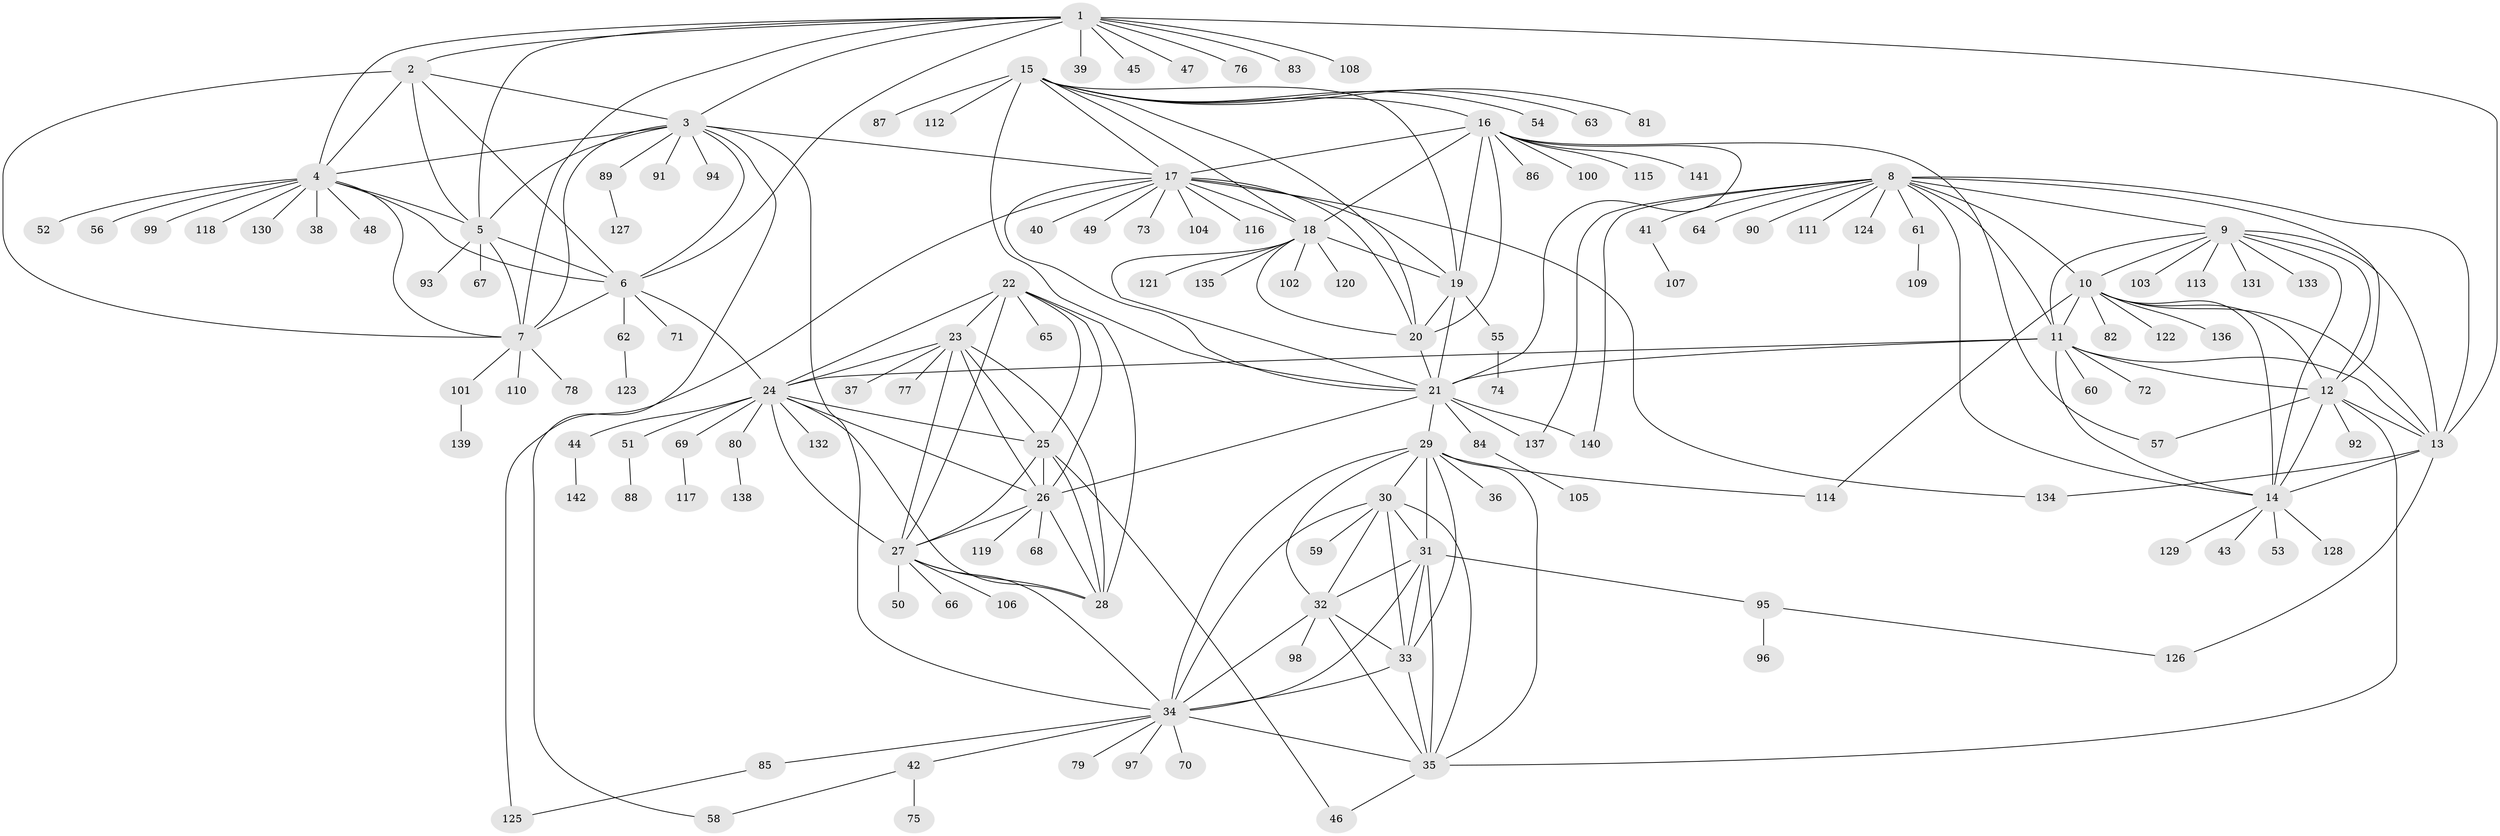 // Generated by graph-tools (version 1.1) at 2025/16/03/09/25 04:16:09]
// undirected, 142 vertices, 231 edges
graph export_dot {
graph [start="1"]
  node [color=gray90,style=filled];
  1;
  2;
  3;
  4;
  5;
  6;
  7;
  8;
  9;
  10;
  11;
  12;
  13;
  14;
  15;
  16;
  17;
  18;
  19;
  20;
  21;
  22;
  23;
  24;
  25;
  26;
  27;
  28;
  29;
  30;
  31;
  32;
  33;
  34;
  35;
  36;
  37;
  38;
  39;
  40;
  41;
  42;
  43;
  44;
  45;
  46;
  47;
  48;
  49;
  50;
  51;
  52;
  53;
  54;
  55;
  56;
  57;
  58;
  59;
  60;
  61;
  62;
  63;
  64;
  65;
  66;
  67;
  68;
  69;
  70;
  71;
  72;
  73;
  74;
  75;
  76;
  77;
  78;
  79;
  80;
  81;
  82;
  83;
  84;
  85;
  86;
  87;
  88;
  89;
  90;
  91;
  92;
  93;
  94;
  95;
  96;
  97;
  98;
  99;
  100;
  101;
  102;
  103;
  104;
  105;
  106;
  107;
  108;
  109;
  110;
  111;
  112;
  113;
  114;
  115;
  116;
  117;
  118;
  119;
  120;
  121;
  122;
  123;
  124;
  125;
  126;
  127;
  128;
  129;
  130;
  131;
  132;
  133;
  134;
  135;
  136;
  137;
  138;
  139;
  140;
  141;
  142;
  1 -- 2;
  1 -- 3;
  1 -- 4;
  1 -- 5;
  1 -- 6;
  1 -- 7;
  1 -- 13;
  1 -- 39;
  1 -- 45;
  1 -- 47;
  1 -- 76;
  1 -- 83;
  1 -- 108;
  2 -- 3;
  2 -- 4;
  2 -- 5;
  2 -- 6;
  2 -- 7;
  3 -- 4;
  3 -- 5;
  3 -- 6;
  3 -- 7;
  3 -- 17;
  3 -- 34;
  3 -- 58;
  3 -- 89;
  3 -- 91;
  3 -- 94;
  4 -- 5;
  4 -- 6;
  4 -- 7;
  4 -- 38;
  4 -- 48;
  4 -- 52;
  4 -- 56;
  4 -- 99;
  4 -- 118;
  4 -- 130;
  5 -- 6;
  5 -- 7;
  5 -- 67;
  5 -- 93;
  6 -- 7;
  6 -- 24;
  6 -- 62;
  6 -- 71;
  7 -- 78;
  7 -- 101;
  7 -- 110;
  8 -- 9;
  8 -- 10;
  8 -- 11;
  8 -- 12;
  8 -- 13;
  8 -- 14;
  8 -- 41;
  8 -- 61;
  8 -- 64;
  8 -- 90;
  8 -- 111;
  8 -- 124;
  8 -- 137;
  8 -- 140;
  9 -- 10;
  9 -- 11;
  9 -- 12;
  9 -- 13;
  9 -- 14;
  9 -- 103;
  9 -- 113;
  9 -- 131;
  9 -- 133;
  10 -- 11;
  10 -- 12;
  10 -- 13;
  10 -- 14;
  10 -- 82;
  10 -- 114;
  10 -- 122;
  10 -- 136;
  11 -- 12;
  11 -- 13;
  11 -- 14;
  11 -- 21;
  11 -- 24;
  11 -- 60;
  11 -- 72;
  12 -- 13;
  12 -- 14;
  12 -- 35;
  12 -- 57;
  12 -- 92;
  13 -- 14;
  13 -- 126;
  13 -- 134;
  14 -- 43;
  14 -- 53;
  14 -- 128;
  14 -- 129;
  15 -- 16;
  15 -- 17;
  15 -- 18;
  15 -- 19;
  15 -- 20;
  15 -- 21;
  15 -- 54;
  15 -- 63;
  15 -- 81;
  15 -- 87;
  15 -- 112;
  16 -- 17;
  16 -- 18;
  16 -- 19;
  16 -- 20;
  16 -- 21;
  16 -- 57;
  16 -- 86;
  16 -- 100;
  16 -- 115;
  16 -- 141;
  17 -- 18;
  17 -- 19;
  17 -- 20;
  17 -- 21;
  17 -- 40;
  17 -- 49;
  17 -- 73;
  17 -- 104;
  17 -- 116;
  17 -- 125;
  17 -- 134;
  18 -- 19;
  18 -- 20;
  18 -- 21;
  18 -- 102;
  18 -- 120;
  18 -- 121;
  18 -- 135;
  19 -- 20;
  19 -- 21;
  19 -- 55;
  20 -- 21;
  21 -- 26;
  21 -- 29;
  21 -- 84;
  21 -- 137;
  21 -- 140;
  22 -- 23;
  22 -- 24;
  22 -- 25;
  22 -- 26;
  22 -- 27;
  22 -- 28;
  22 -- 65;
  23 -- 24;
  23 -- 25;
  23 -- 26;
  23 -- 27;
  23 -- 28;
  23 -- 37;
  23 -- 77;
  24 -- 25;
  24 -- 26;
  24 -- 27;
  24 -- 28;
  24 -- 44;
  24 -- 51;
  24 -- 69;
  24 -- 80;
  24 -- 132;
  25 -- 26;
  25 -- 27;
  25 -- 28;
  25 -- 46;
  26 -- 27;
  26 -- 28;
  26 -- 68;
  26 -- 119;
  27 -- 28;
  27 -- 34;
  27 -- 50;
  27 -- 66;
  27 -- 106;
  29 -- 30;
  29 -- 31;
  29 -- 32;
  29 -- 33;
  29 -- 34;
  29 -- 35;
  29 -- 36;
  29 -- 114;
  30 -- 31;
  30 -- 32;
  30 -- 33;
  30 -- 34;
  30 -- 35;
  30 -- 59;
  31 -- 32;
  31 -- 33;
  31 -- 34;
  31 -- 35;
  31 -- 95;
  32 -- 33;
  32 -- 34;
  32 -- 35;
  32 -- 98;
  33 -- 34;
  33 -- 35;
  34 -- 35;
  34 -- 42;
  34 -- 70;
  34 -- 79;
  34 -- 85;
  34 -- 97;
  35 -- 46;
  41 -- 107;
  42 -- 58;
  42 -- 75;
  44 -- 142;
  51 -- 88;
  55 -- 74;
  61 -- 109;
  62 -- 123;
  69 -- 117;
  80 -- 138;
  84 -- 105;
  85 -- 125;
  89 -- 127;
  95 -- 96;
  95 -- 126;
  101 -- 139;
}
